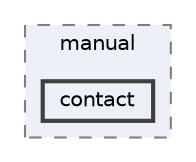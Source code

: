 digraph "doc/src/contents/manual/contact"
{
 // LATEX_PDF_SIZE
  bgcolor="transparent";
  edge [fontname=Helvetica,fontsize=10,labelfontname=Helvetica,labelfontsize=10];
  node [fontname=Helvetica,fontsize=10,shape=box,height=0.2,width=0.4];
  compound=true
  subgraph clusterdir_4a6de2ed05279747e4dc401c8b5abb68 {
    graph [ bgcolor="#edf0f7", pencolor="grey50", label="manual", fontname=Helvetica,fontsize=10 style="filled,dashed", URL="dir_4a6de2ed05279747e4dc401c8b5abb68.html",tooltip=""]
  dir_6e023608d3625e4c90b220237d5fe700 [label="contact", fillcolor="#edf0f7", color="grey25", style="filled,bold", URL="dir_6e023608d3625e4c90b220237d5fe700.html",tooltip=""];
  }
}
